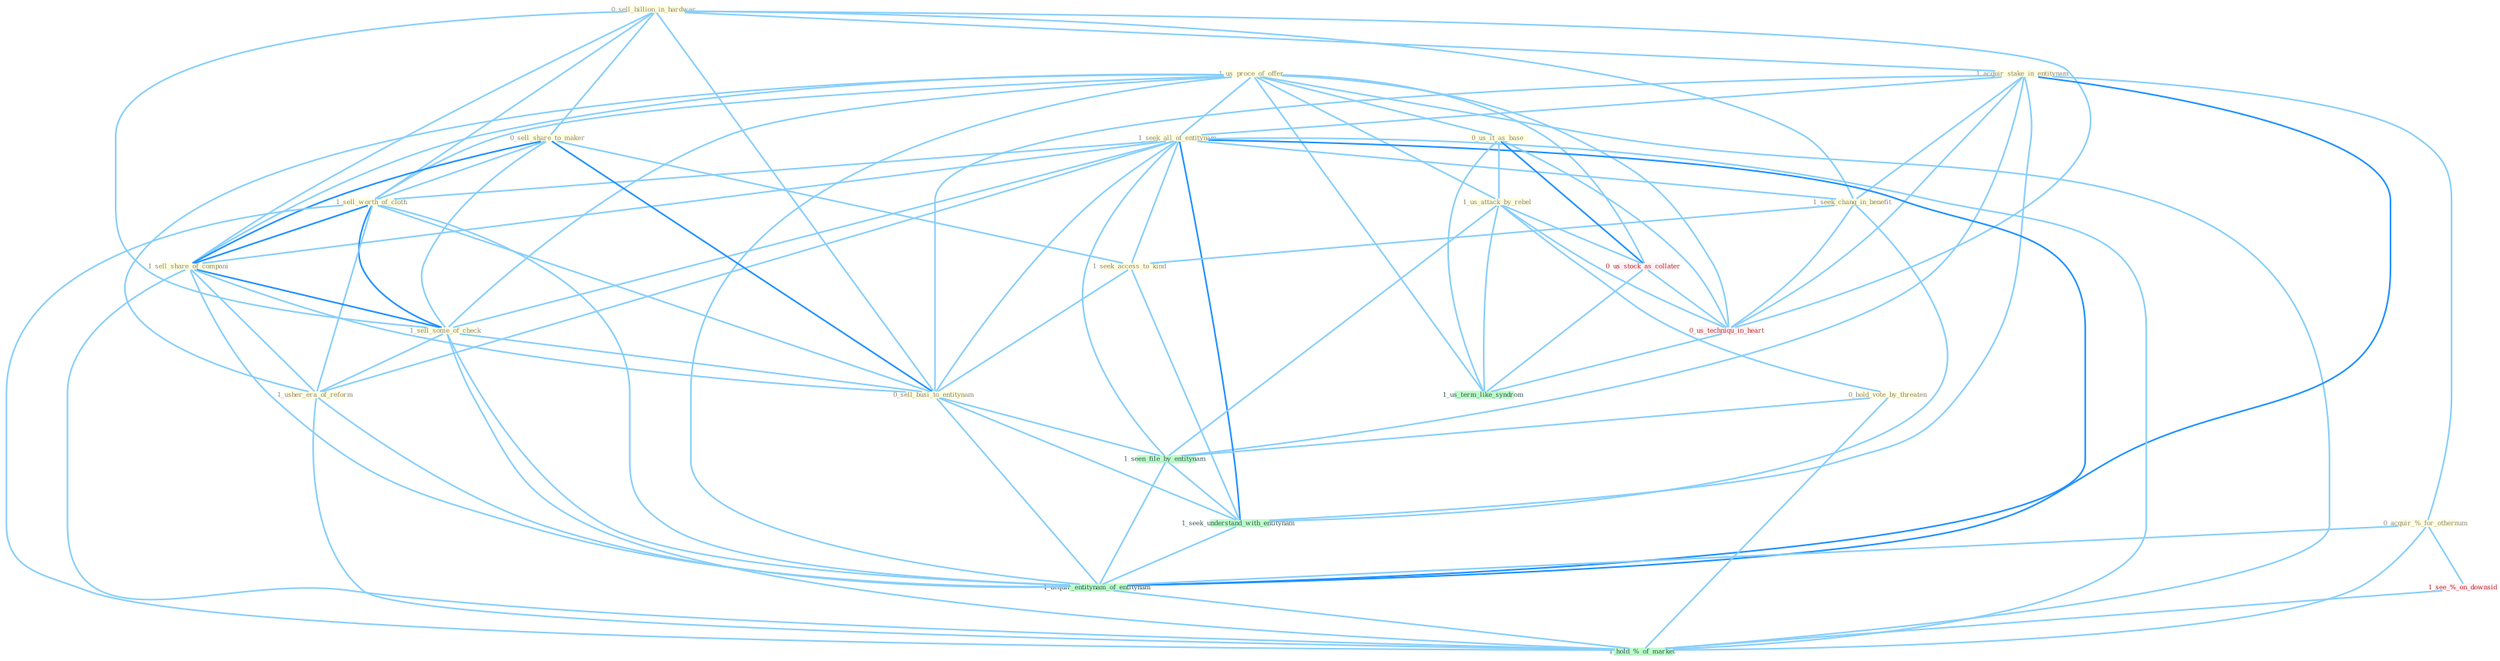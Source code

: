 Graph G{ 
    node
    [shape=polygon,style=filled,width=.5,height=.06,color="#BDFCC9",fixedsize=true,fontsize=4,
    fontcolor="#2f4f4f"];
    {node
    [color="#ffffe0", fontcolor="#8b7d6b"] "0_sell_billion_in_hardwar " "1_us_proce_of_offer " "1_acquir_stake_in_entitynam " "1_seek_all_of_entitynam " "0_sell_share_to_maker " "1_seek_chang_in_benefit " "1_sell_worth_of_cloth " "0_acquir_%_for_othernum " "1_seek_access_to_kind " "0_us_it_as_base " "1_sell_share_of_compani " "1_us_attack_by_rebel " "1_sell_some_of_check " "0_hold_vote_by_threaten " "0_sell_busi_to_entitynam " "1_usher_era_of_reform "}
{node [color="#fff0f5", fontcolor="#b22222"] "0_us_stock_as_collater " "0_us_techniqu_in_heart " "1_see_%_on_downsid "}
edge [color="#B0E2FF"];

	"0_sell_billion_in_hardwar " -- "1_acquir_stake_in_entitynam " [w="1", color="#87cefa" ];
	"0_sell_billion_in_hardwar " -- "0_sell_share_to_maker " [w="1", color="#87cefa" ];
	"0_sell_billion_in_hardwar " -- "1_seek_chang_in_benefit " [w="1", color="#87cefa" ];
	"0_sell_billion_in_hardwar " -- "1_sell_worth_of_cloth " [w="1", color="#87cefa" ];
	"0_sell_billion_in_hardwar " -- "1_sell_share_of_compani " [w="1", color="#87cefa" ];
	"0_sell_billion_in_hardwar " -- "1_sell_some_of_check " [w="1", color="#87cefa" ];
	"0_sell_billion_in_hardwar " -- "0_sell_busi_to_entitynam " [w="1", color="#87cefa" ];
	"0_sell_billion_in_hardwar " -- "0_us_techniqu_in_heart " [w="1", color="#87cefa" ];
	"1_us_proce_of_offer " -- "1_seek_all_of_entitynam " [w="1", color="#87cefa" ];
	"1_us_proce_of_offer " -- "1_sell_worth_of_cloth " [w="1", color="#87cefa" ];
	"1_us_proce_of_offer " -- "0_us_it_as_base " [w="1", color="#87cefa" ];
	"1_us_proce_of_offer " -- "1_sell_share_of_compani " [w="1", color="#87cefa" ];
	"1_us_proce_of_offer " -- "1_us_attack_by_rebel " [w="1", color="#87cefa" ];
	"1_us_proce_of_offer " -- "1_sell_some_of_check " [w="1", color="#87cefa" ];
	"1_us_proce_of_offer " -- "1_usher_era_of_reform " [w="1", color="#87cefa" ];
	"1_us_proce_of_offer " -- "0_us_stock_as_collater " [w="1", color="#87cefa" ];
	"1_us_proce_of_offer " -- "1_acquir_entitynam_of_entitynam " [w="1", color="#87cefa" ];
	"1_us_proce_of_offer " -- "0_us_techniqu_in_heart " [w="1", color="#87cefa" ];
	"1_us_proce_of_offer " -- "1_us_term_like_syndrom " [w="1", color="#87cefa" ];
	"1_us_proce_of_offer " -- "1_hold_%_of_market " [w="1", color="#87cefa" ];
	"1_acquir_stake_in_entitynam " -- "1_seek_all_of_entitynam " [w="1", color="#87cefa" ];
	"1_acquir_stake_in_entitynam " -- "1_seek_chang_in_benefit " [w="1", color="#87cefa" ];
	"1_acquir_stake_in_entitynam " -- "0_acquir_%_for_othernum " [w="1", color="#87cefa" ];
	"1_acquir_stake_in_entitynam " -- "0_sell_busi_to_entitynam " [w="1", color="#87cefa" ];
	"1_acquir_stake_in_entitynam " -- "1_seen_file_by_entitynam " [w="1", color="#87cefa" ];
	"1_acquir_stake_in_entitynam " -- "1_seek_understand_with_entitynam " [w="1", color="#87cefa" ];
	"1_acquir_stake_in_entitynam " -- "1_acquir_entitynam_of_entitynam " [w="2", color="#1e90ff" , len=0.8];
	"1_acquir_stake_in_entitynam " -- "0_us_techniqu_in_heart " [w="1", color="#87cefa" ];
	"1_seek_all_of_entitynam " -- "1_seek_chang_in_benefit " [w="1", color="#87cefa" ];
	"1_seek_all_of_entitynam " -- "1_sell_worth_of_cloth " [w="1", color="#87cefa" ];
	"1_seek_all_of_entitynam " -- "1_seek_access_to_kind " [w="1", color="#87cefa" ];
	"1_seek_all_of_entitynam " -- "1_sell_share_of_compani " [w="1", color="#87cefa" ];
	"1_seek_all_of_entitynam " -- "1_sell_some_of_check " [w="1", color="#87cefa" ];
	"1_seek_all_of_entitynam " -- "0_sell_busi_to_entitynam " [w="1", color="#87cefa" ];
	"1_seek_all_of_entitynam " -- "1_usher_era_of_reform " [w="1", color="#87cefa" ];
	"1_seek_all_of_entitynam " -- "1_seen_file_by_entitynam " [w="1", color="#87cefa" ];
	"1_seek_all_of_entitynam " -- "1_seek_understand_with_entitynam " [w="2", color="#1e90ff" , len=0.8];
	"1_seek_all_of_entitynam " -- "1_acquir_entitynam_of_entitynam " [w="2", color="#1e90ff" , len=0.8];
	"1_seek_all_of_entitynam " -- "1_hold_%_of_market " [w="1", color="#87cefa" ];
	"0_sell_share_to_maker " -- "1_sell_worth_of_cloth " [w="1", color="#87cefa" ];
	"0_sell_share_to_maker " -- "1_seek_access_to_kind " [w="1", color="#87cefa" ];
	"0_sell_share_to_maker " -- "1_sell_share_of_compani " [w="2", color="#1e90ff" , len=0.8];
	"0_sell_share_to_maker " -- "1_sell_some_of_check " [w="1", color="#87cefa" ];
	"0_sell_share_to_maker " -- "0_sell_busi_to_entitynam " [w="2", color="#1e90ff" , len=0.8];
	"1_seek_chang_in_benefit " -- "1_seek_access_to_kind " [w="1", color="#87cefa" ];
	"1_seek_chang_in_benefit " -- "1_seek_understand_with_entitynam " [w="1", color="#87cefa" ];
	"1_seek_chang_in_benefit " -- "0_us_techniqu_in_heart " [w="1", color="#87cefa" ];
	"1_sell_worth_of_cloth " -- "1_sell_share_of_compani " [w="2", color="#1e90ff" , len=0.8];
	"1_sell_worth_of_cloth " -- "1_sell_some_of_check " [w="2", color="#1e90ff" , len=0.8];
	"1_sell_worth_of_cloth " -- "0_sell_busi_to_entitynam " [w="1", color="#87cefa" ];
	"1_sell_worth_of_cloth " -- "1_usher_era_of_reform " [w="1", color="#87cefa" ];
	"1_sell_worth_of_cloth " -- "1_acquir_entitynam_of_entitynam " [w="1", color="#87cefa" ];
	"1_sell_worth_of_cloth " -- "1_hold_%_of_market " [w="1", color="#87cefa" ];
	"0_acquir_%_for_othernum " -- "1_acquir_entitynam_of_entitynam " [w="1", color="#87cefa" ];
	"0_acquir_%_for_othernum " -- "1_see_%_on_downsid " [w="1", color="#87cefa" ];
	"0_acquir_%_for_othernum " -- "1_hold_%_of_market " [w="1", color="#87cefa" ];
	"1_seek_access_to_kind " -- "0_sell_busi_to_entitynam " [w="1", color="#87cefa" ];
	"1_seek_access_to_kind " -- "1_seek_understand_with_entitynam " [w="1", color="#87cefa" ];
	"0_us_it_as_base " -- "1_us_attack_by_rebel " [w="1", color="#87cefa" ];
	"0_us_it_as_base " -- "0_us_stock_as_collater " [w="2", color="#1e90ff" , len=0.8];
	"0_us_it_as_base " -- "0_us_techniqu_in_heart " [w="1", color="#87cefa" ];
	"0_us_it_as_base " -- "1_us_term_like_syndrom " [w="1", color="#87cefa" ];
	"1_sell_share_of_compani " -- "1_sell_some_of_check " [w="2", color="#1e90ff" , len=0.8];
	"1_sell_share_of_compani " -- "0_sell_busi_to_entitynam " [w="1", color="#87cefa" ];
	"1_sell_share_of_compani " -- "1_usher_era_of_reform " [w="1", color="#87cefa" ];
	"1_sell_share_of_compani " -- "1_acquir_entitynam_of_entitynam " [w="1", color="#87cefa" ];
	"1_sell_share_of_compani " -- "1_hold_%_of_market " [w="1", color="#87cefa" ];
	"1_us_attack_by_rebel " -- "0_hold_vote_by_threaten " [w="1", color="#87cefa" ];
	"1_us_attack_by_rebel " -- "1_seen_file_by_entitynam " [w="1", color="#87cefa" ];
	"1_us_attack_by_rebel " -- "0_us_stock_as_collater " [w="1", color="#87cefa" ];
	"1_us_attack_by_rebel " -- "0_us_techniqu_in_heart " [w="1", color="#87cefa" ];
	"1_us_attack_by_rebel " -- "1_us_term_like_syndrom " [w="1", color="#87cefa" ];
	"1_sell_some_of_check " -- "0_sell_busi_to_entitynam " [w="1", color="#87cefa" ];
	"1_sell_some_of_check " -- "1_usher_era_of_reform " [w="1", color="#87cefa" ];
	"1_sell_some_of_check " -- "1_acquir_entitynam_of_entitynam " [w="1", color="#87cefa" ];
	"1_sell_some_of_check " -- "1_hold_%_of_market " [w="1", color="#87cefa" ];
	"0_hold_vote_by_threaten " -- "1_seen_file_by_entitynam " [w="1", color="#87cefa" ];
	"0_hold_vote_by_threaten " -- "1_hold_%_of_market " [w="1", color="#87cefa" ];
	"0_sell_busi_to_entitynam " -- "1_seen_file_by_entitynam " [w="1", color="#87cefa" ];
	"0_sell_busi_to_entitynam " -- "1_seek_understand_with_entitynam " [w="1", color="#87cefa" ];
	"0_sell_busi_to_entitynam " -- "1_acquir_entitynam_of_entitynam " [w="1", color="#87cefa" ];
	"1_usher_era_of_reform " -- "1_acquir_entitynam_of_entitynam " [w="1", color="#87cefa" ];
	"1_usher_era_of_reform " -- "1_hold_%_of_market " [w="1", color="#87cefa" ];
	"1_seen_file_by_entitynam " -- "1_seek_understand_with_entitynam " [w="1", color="#87cefa" ];
	"1_seen_file_by_entitynam " -- "1_acquir_entitynam_of_entitynam " [w="1", color="#87cefa" ];
	"0_us_stock_as_collater " -- "0_us_techniqu_in_heart " [w="1", color="#87cefa" ];
	"0_us_stock_as_collater " -- "1_us_term_like_syndrom " [w="1", color="#87cefa" ];
	"1_seek_understand_with_entitynam " -- "1_acquir_entitynam_of_entitynam " [w="1", color="#87cefa" ];
	"1_acquir_entitynam_of_entitynam " -- "1_hold_%_of_market " [w="1", color="#87cefa" ];
	"0_us_techniqu_in_heart " -- "1_us_term_like_syndrom " [w="1", color="#87cefa" ];
	"1_see_%_on_downsid " -- "1_hold_%_of_market " [w="1", color="#87cefa" ];
}